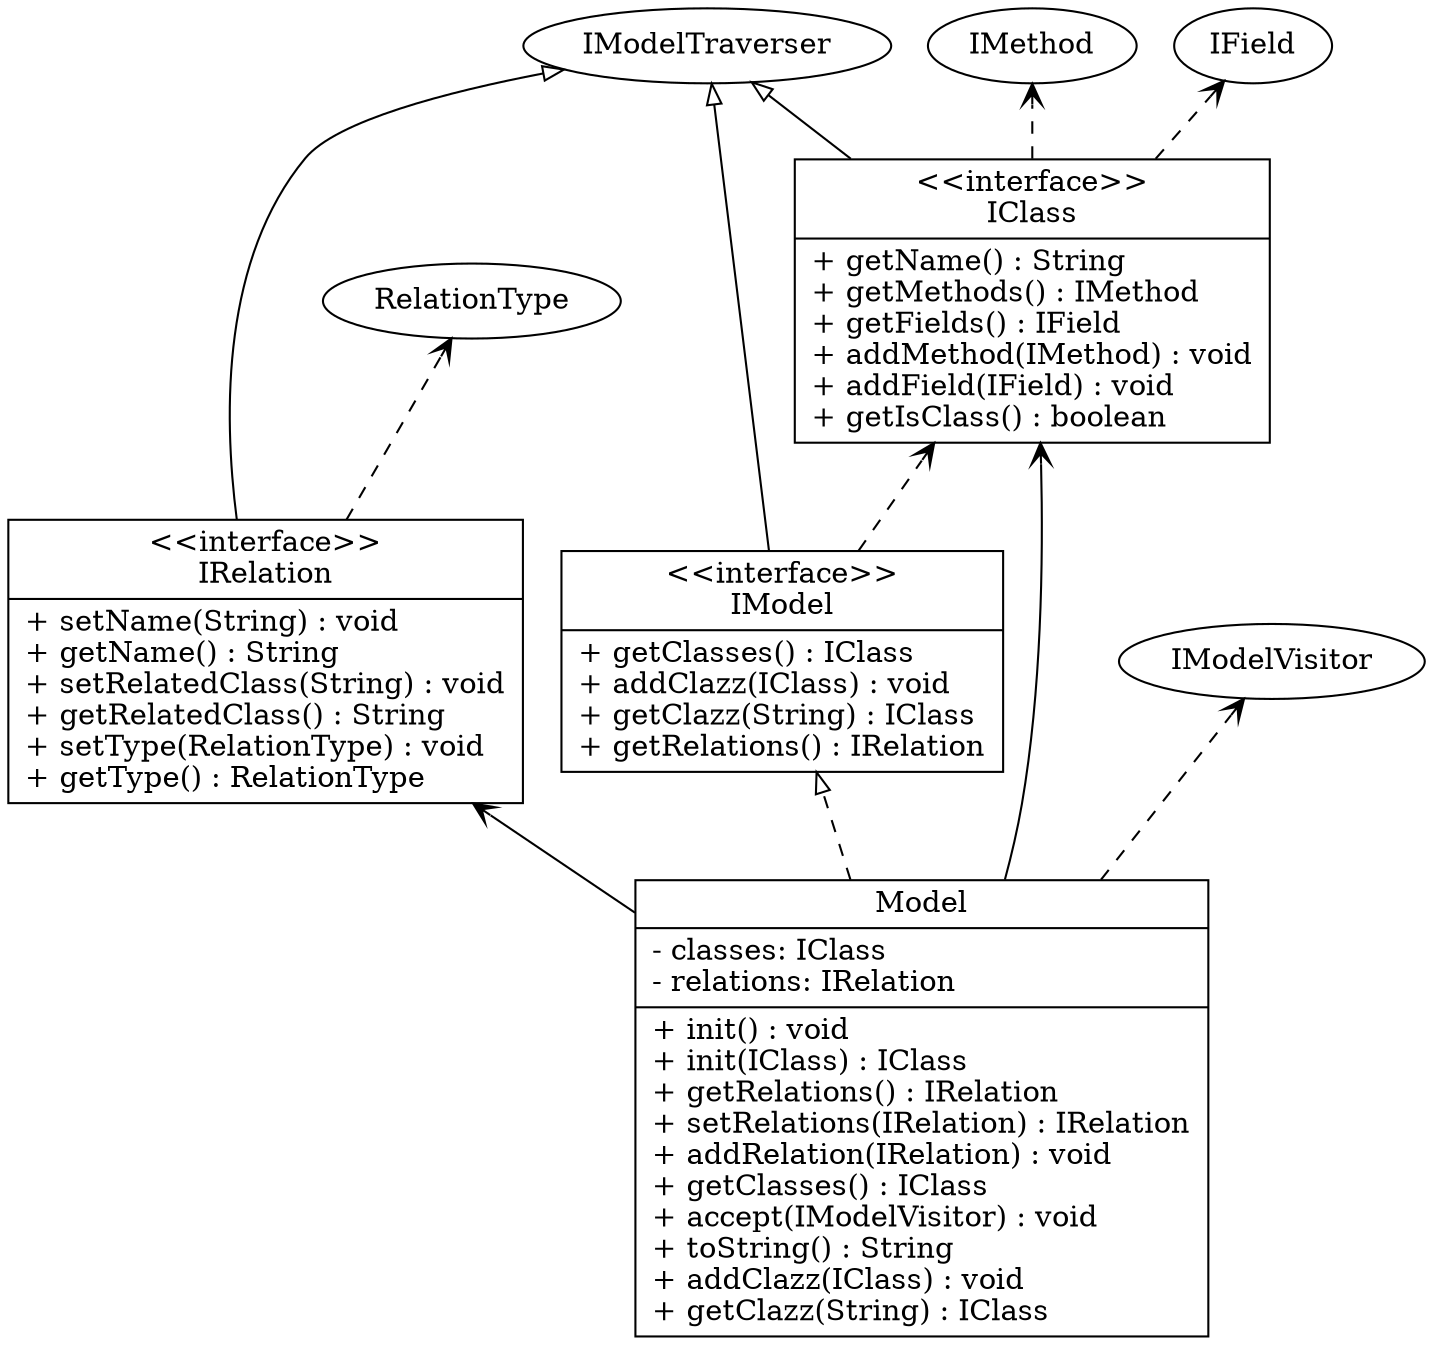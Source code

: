 digraph model{
rankdir = BT;
Model [
shape="record",
label = "{Model| - classes: IClass\l- relations: IRelation\l|+ init() : void\l+ init(IClass) : IClass\l+ getRelations() : IRelation\l+ setRelations(IRelation) : IRelation\l+ addRelation(IRelation) : void\l+ getClasses() : IClass\l+ accept(IModelVisitor) : void\l+ toString() : String\l+ addClazz(IClass) : void\l+ getClazz(String) : IClass\l}"
];

IModel [
shape="record",
label = "{\<\<interface\>\>\nIModel| + getClasses() : IClass\l+ addClazz(IClass) : void\l+ getClazz(String) : IClass\l+ getRelations() : IRelation\l}"
];

IClass [
shape="record",
label = "{\<\<interface\>\>\nIClass| + getName() : String\l+ getMethods() : IMethod\l+ getFields() : IField\l+ addMethod(IMethod) : void\l+ addField(IField) : void\l+ getIsClass() : boolean\l}"
];

IRelation [
shape="record",
label = "{\<\<interface\>\>\nIRelation| + setName(String) : void\l+ getName() : String\l+ setRelatedClass(String) : void\l+ getRelatedClass() : String\l+ setType(RelationType) : void\l+ getType() : RelationType\l}"
];

//writing relations between classes now
Model -> IModel [arrowhead = "empty", style = "dashed"];
Model -> IRelation [arrowhead = "vee"];
Model -> IModelVisitor [arrowhead = "vee", style = "dashed"];
Model -> IClass [arrowhead = "vee"];
IModel -> IModelTraverser [arrowhead = "empty"];
IModel -> IClass [arrowhead = "vee", style = "dashed"];
IClass -> IModelTraverser [arrowhead = "empty"];
IClass -> IMethod [arrowhead = "vee", style = "dashed"];
IClass -> IField [arrowhead = "vee", style = "dashed"];
IRelation -> IModelTraverser [arrowhead = "empty"];
IRelation -> RelationType [arrowhead = "vee", style = "dashed"];
}